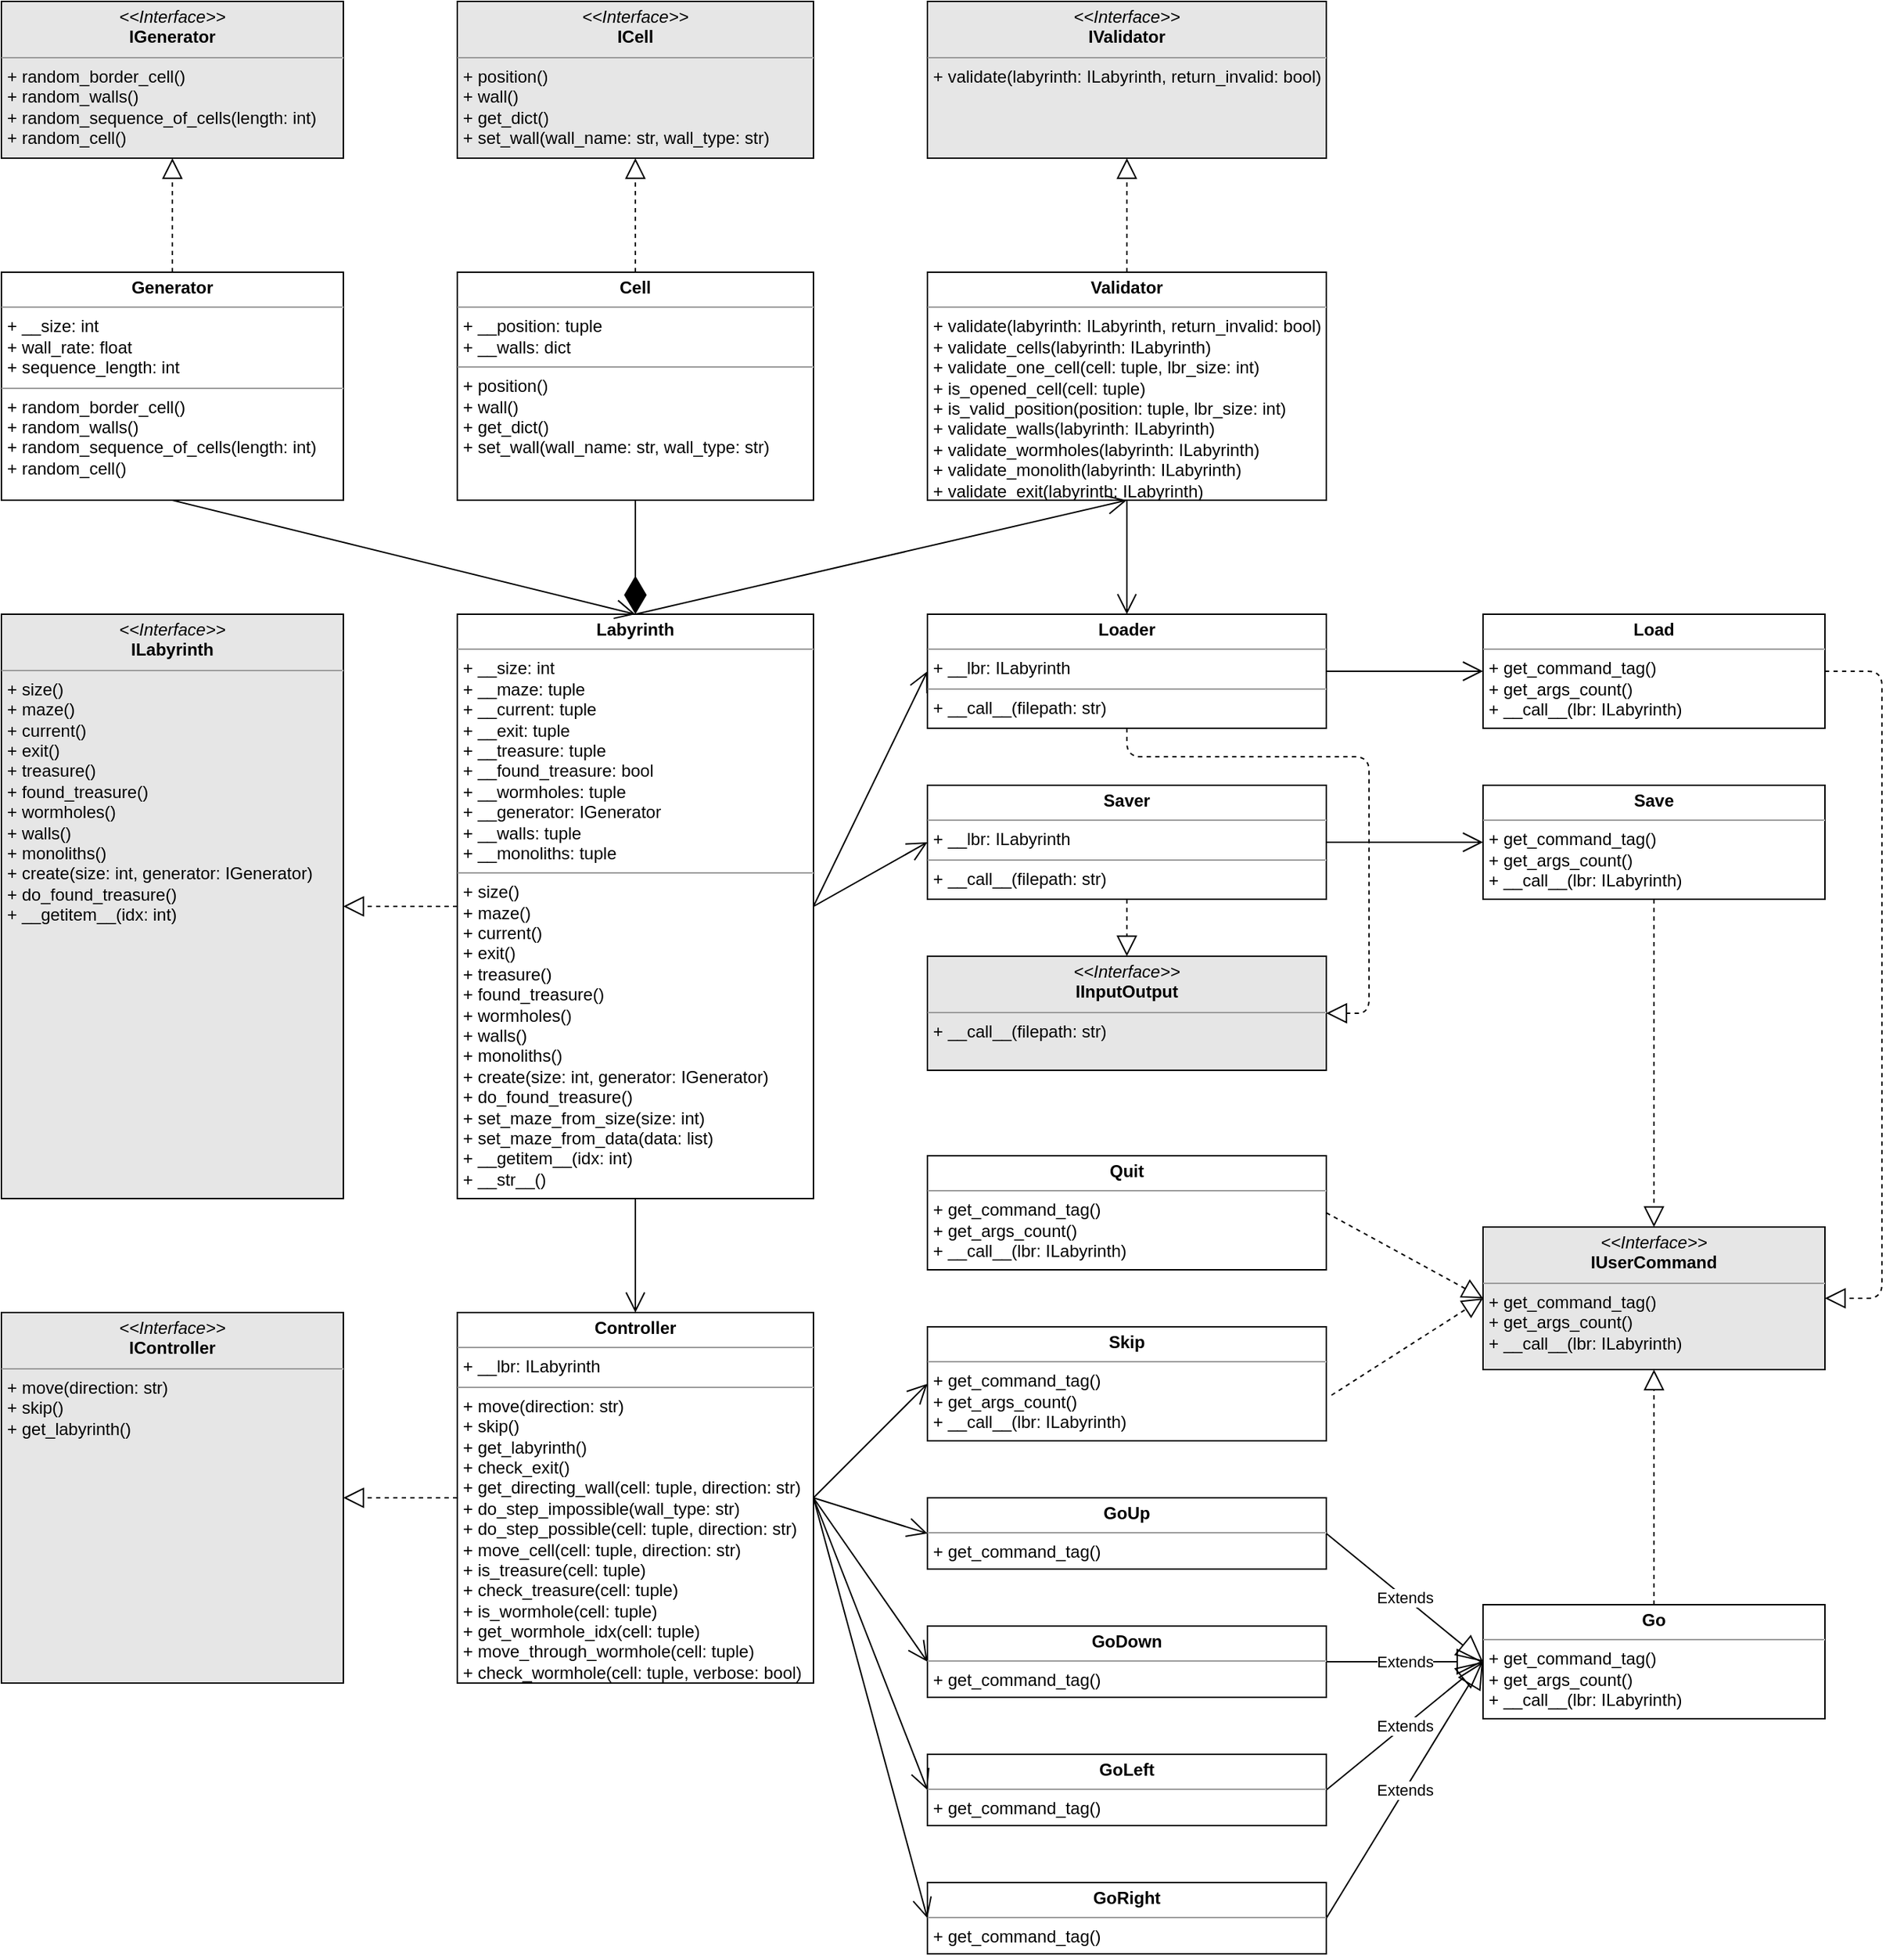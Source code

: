 <mxfile version="14.7.2" type="device"><diagram id="C5RBs43oDa-KdzZeNtuy" name="Page-1"><mxGraphModel dx="2881" dy="1870" grid="1" gridSize="10" guides="1" tooltips="1" connect="1" arrows="1" fold="1" page="1" pageScale="1" pageWidth="827" pageHeight="1169" math="0" shadow="0"><root><mxCell id="WIyWlLk6GJQsqaUBKTNV-0"/><mxCell id="WIyWlLk6GJQsqaUBKTNV-1" parent="WIyWlLk6GJQsqaUBKTNV-0"/><mxCell id="8DIwO3w7uljTAt_D2K0I-0" value="&lt;p style=&quot;margin: 0px ; margin-top: 4px ; text-align: center&quot;&gt;&lt;b&gt;Cell&lt;/b&gt;&lt;/p&gt;&lt;hr size=&quot;1&quot;&gt;&lt;p style=&quot;margin: 0px ; margin-left: 4px&quot;&gt;+ __position: tuple&lt;/p&gt;&lt;p style=&quot;margin: 0px ; margin-left: 4px&quot;&gt;+ __walls: dict&lt;/p&gt;&lt;hr size=&quot;1&quot;&gt;&lt;p style=&quot;margin: 0px ; margin-left: 4px&quot;&gt;+ position()&lt;/p&gt;&lt;p style=&quot;margin: 0px ; margin-left: 4px&quot;&gt;+ wall()&lt;/p&gt;&lt;p style=&quot;margin: 0px ; margin-left: 4px&quot;&gt;+ get_dict()&lt;/p&gt;&lt;p style=&quot;margin: 0px ; margin-left: 4px&quot;&gt;+ set_wall(wall_name: str, wall_type: str)&lt;/p&gt;" style="verticalAlign=top;align=left;overflow=fill;fontSize=12;fontFamily=Helvetica;html=1;" vertex="1" parent="WIyWlLk6GJQsqaUBKTNV-1"><mxGeometry x="40" y="-40" width="250" height="160" as="geometry"/></mxCell><mxCell id="8DIwO3w7uljTAt_D2K0I-1" value="&lt;p style=&quot;margin: 0px ; margin-top: 4px ; text-align: center&quot;&gt;&lt;b&gt;Labyrinth&lt;/b&gt;&lt;/p&gt;&lt;hr size=&quot;1&quot;&gt;&lt;p style=&quot;margin: 0px ; margin-left: 4px&quot;&gt;+ __size: int&lt;/p&gt;&lt;p style=&quot;margin: 0px ; margin-left: 4px&quot;&gt;+ __maze: tuple&lt;/p&gt;&lt;p style=&quot;margin: 0px ; margin-left: 4px&quot;&gt;+ __current: tuple&lt;/p&gt;&lt;p style=&quot;margin: 0px ; margin-left: 4px&quot;&gt;+ __exit: tuple&lt;/p&gt;&lt;p style=&quot;margin: 0px ; margin-left: 4px&quot;&gt;+ __treasure: tuple&lt;/p&gt;&lt;p style=&quot;margin: 0px ; margin-left: 4px&quot;&gt;+ __found_treasure: bool&lt;/p&gt;&lt;p style=&quot;margin: 0px ; margin-left: 4px&quot;&gt;+ __wormholes: tuple&lt;/p&gt;&lt;p style=&quot;margin: 0px ; margin-left: 4px&quot;&gt;+ __generator: IGenerator&lt;/p&gt;&lt;p style=&quot;margin: 0px ; margin-left: 4px&quot;&gt;+ __walls: tuple&lt;/p&gt;&lt;p style=&quot;margin: 0px ; margin-left: 4px&quot;&gt;+ __monoliths: tuple&lt;/p&gt;&lt;hr size=&quot;1&quot;&gt;&lt;p style=&quot;margin: 0px 0px 0px 4px&quot;&gt;+ size()&lt;/p&gt;&lt;p style=&quot;margin: 0px 0px 0px 4px&quot;&gt;+ maze()&lt;/p&gt;&lt;p style=&quot;margin: 0px 0px 0px 4px&quot;&gt;+ current()&lt;/p&gt;&lt;p style=&quot;margin: 0px 0px 0px 4px&quot;&gt;+ exit()&lt;/p&gt;&lt;p style=&quot;margin: 0px 0px 0px 4px&quot;&gt;+ treasure()&lt;/p&gt;&lt;p style=&quot;margin: 0px 0px 0px 4px&quot;&gt;+ found_treasure()&lt;/p&gt;&lt;p style=&quot;margin: 0px 0px 0px 4px&quot;&gt;+ wormholes()&lt;/p&gt;&lt;p style=&quot;margin: 0px 0px 0px 4px&quot;&gt;+ walls()&lt;/p&gt;&lt;p style=&quot;margin: 0px 0px 0px 4px&quot;&gt;+ monoliths()&lt;/p&gt;&lt;p style=&quot;margin: 0px 0px 0px 4px&quot;&gt;+ create(size: int, generator: IGenerator)&lt;/p&gt;&lt;p style=&quot;margin: 0px 0px 0px 4px&quot;&gt;+ do_found_treasure()&lt;/p&gt;&lt;p style=&quot;margin: 0px 0px 0px 4px&quot;&gt;+ set_maze_from_size(size: int)&lt;/p&gt;&lt;p style=&quot;margin: 0px 0px 0px 4px&quot;&gt;+ set_maze_from_data(data: list)&lt;/p&gt;&lt;p style=&quot;margin: 0px ; margin-left: 4px&quot;&gt;+ __getitem__(idx: int)&lt;/p&gt;&lt;p style=&quot;margin: 0px ; margin-left: 4px&quot;&gt;+ __str__()&lt;/p&gt;&lt;p style=&quot;margin: 0px ; margin-left: 4px&quot;&gt;&lt;br&gt;&lt;/p&gt;" style="verticalAlign=top;align=left;overflow=fill;fontSize=12;fontFamily=Helvetica;html=1;" vertex="1" parent="WIyWlLk6GJQsqaUBKTNV-1"><mxGeometry x="40" y="200" width="250" height="410" as="geometry"/></mxCell><mxCell id="8DIwO3w7uljTAt_D2K0I-7" value="&lt;p style=&quot;margin: 0px ; margin-top: 4px ; text-align: center&quot;&gt;&lt;i&gt;&amp;lt;&amp;lt;Interface&amp;gt;&amp;gt;&lt;/i&gt;&lt;br&gt;&lt;b&gt;ICell&lt;/b&gt;&lt;/p&gt;&lt;hr size=&quot;1&quot;&gt;&lt;p style=&quot;margin: 0px 0px 0px 4px&quot;&gt;&lt;span&gt;+ position()&lt;/span&gt;&lt;br&gt;&lt;/p&gt;&lt;p style=&quot;margin: 0px 0px 0px 4px&quot;&gt;+ wall()&lt;/p&gt;&lt;p style=&quot;margin: 0px 0px 0px 4px&quot;&gt;+ get_dict()&lt;/p&gt;&lt;p style=&quot;margin: 0px 0px 0px 4px&quot;&gt;+ set_wall(wall_name: str, wall_type: str)&lt;/p&gt;" style="verticalAlign=top;align=left;overflow=fill;fontSize=12;fontFamily=Helvetica;html=1;fillColor=#E6E6E6;" vertex="1" parent="WIyWlLk6GJQsqaUBKTNV-1"><mxGeometry x="40" y="-230" width="250" height="110" as="geometry"/></mxCell><mxCell id="8DIwO3w7uljTAt_D2K0I-8" value="&lt;p style=&quot;margin: 0px ; margin-top: 4px ; text-align: center&quot;&gt;&lt;i&gt;&amp;lt;&amp;lt;Interface&amp;gt;&amp;gt;&lt;/i&gt;&lt;br&gt;&lt;b&gt;ILabyrinth&lt;/b&gt;&lt;/p&gt;&lt;hr size=&quot;1&quot;&gt;&lt;p style=&quot;margin: 0px 0px 0px 4px&quot;&gt;+ size()&lt;/p&gt;&lt;p style=&quot;margin: 0px 0px 0px 4px&quot;&gt;+ maze()&lt;/p&gt;&lt;p style=&quot;margin: 0px 0px 0px 4px&quot;&gt;+ current()&lt;/p&gt;&lt;p style=&quot;margin: 0px 0px 0px 4px&quot;&gt;+ exit()&lt;/p&gt;&lt;p style=&quot;margin: 0px 0px 0px 4px&quot;&gt;+ treasure()&lt;/p&gt;&lt;p style=&quot;margin: 0px 0px 0px 4px&quot;&gt;+ found_treasure()&lt;/p&gt;&lt;p style=&quot;margin: 0px 0px 0px 4px&quot;&gt;+ wormholes()&lt;/p&gt;&lt;p style=&quot;margin: 0px 0px 0px 4px&quot;&gt;+ walls()&lt;/p&gt;&lt;p style=&quot;margin: 0px 0px 0px 4px&quot;&gt;+ monoliths()&lt;/p&gt;&lt;p style=&quot;margin: 0px 0px 0px 4px&quot;&gt;+ create(size: int, generator: IGenerator)&lt;/p&gt;&lt;p style=&quot;margin: 0px 0px 0px 4px&quot;&gt;+ do_found_treasure()&lt;/p&gt;&lt;div&gt;&lt;p style=&quot;margin: 0px 0px 0px 4px&quot;&gt;+ __getitem__(idx: int)&lt;/p&gt;&lt;/div&gt;" style="verticalAlign=top;align=left;overflow=fill;fontSize=12;fontFamily=Helvetica;html=1;fillColor=#E6E6E6;" vertex="1" parent="WIyWlLk6GJQsqaUBKTNV-1"><mxGeometry x="-280" y="200" width="240" height="410" as="geometry"/></mxCell><mxCell id="8DIwO3w7uljTAt_D2K0I-13" value="&lt;p style=&quot;margin: 0px ; margin-top: 4px ; text-align: center&quot;&gt;&lt;i&gt;&amp;lt;&amp;lt;Interface&amp;gt;&amp;gt;&lt;/i&gt;&lt;br&gt;&lt;b&gt;IGenerator&lt;/b&gt;&lt;/p&gt;&lt;hr size=&quot;1&quot;&gt;&lt;p style=&quot;margin: 0px 0px 0px 4px&quot;&gt;&lt;span&gt;+ random_border_cell()&lt;/span&gt;&lt;br&gt;&lt;/p&gt;&lt;p style=&quot;margin: 0px 0px 0px 4px&quot;&gt;+ random_walls()&lt;/p&gt;&lt;p style=&quot;margin: 0px 0px 0px 4px&quot;&gt;+ random_sequence_of_cells(length: int)&lt;/p&gt;&lt;p style=&quot;margin: 0px 0px 0px 4px&quot;&gt;+ random_cell()&lt;/p&gt;" style="verticalAlign=top;align=left;overflow=fill;fontSize=12;fontFamily=Helvetica;html=1;fillColor=#E6E6E6;" vertex="1" parent="WIyWlLk6GJQsqaUBKTNV-1"><mxGeometry x="-280" y="-230" width="240" height="110" as="geometry"/></mxCell><mxCell id="8DIwO3w7uljTAt_D2K0I-14" value="&lt;p style=&quot;margin: 0px ; margin-top: 4px ; text-align: center&quot;&gt;&lt;b&gt;Generator&lt;/b&gt;&lt;/p&gt;&lt;hr size=&quot;1&quot;&gt;&lt;p style=&quot;margin: 0px ; margin-left: 4px&quot;&gt;+ __size: int&lt;/p&gt;&lt;p style=&quot;margin: 0px ; margin-left: 4px&quot;&gt;+ wall_rate: float&lt;/p&gt;&lt;p style=&quot;margin: 0px ; margin-left: 4px&quot;&gt;+ sequence_length: int&lt;/p&gt;&lt;hr size=&quot;1&quot;&gt;&lt;p style=&quot;margin: 0px 0px 0px 4px&quot;&gt;+ random_border_cell()&lt;br&gt;&lt;/p&gt;&lt;p style=&quot;margin: 0px 0px 0px 4px&quot;&gt;+ random_walls()&lt;/p&gt;&lt;p style=&quot;margin: 0px 0px 0px 4px&quot;&gt;+ random_sequence_of_cells(length: int)&lt;/p&gt;&lt;p style=&quot;margin: 0px 0px 0px 4px&quot;&gt;+ random_cell()&lt;/p&gt;" style="verticalAlign=top;align=left;overflow=fill;fontSize=12;fontFamily=Helvetica;html=1;" vertex="1" parent="WIyWlLk6GJQsqaUBKTNV-1"><mxGeometry x="-280" y="-40" width="240" height="160" as="geometry"/></mxCell><mxCell id="8DIwO3w7uljTAt_D2K0I-18" value="&lt;p style=&quot;margin: 0px ; margin-top: 4px ; text-align: center&quot;&gt;&lt;i&gt;&amp;lt;&amp;lt;Interface&amp;gt;&amp;gt;&lt;/i&gt;&lt;br&gt;&lt;b&gt;IValidator&lt;/b&gt;&lt;/p&gt;&lt;hr size=&quot;1&quot;&gt;&lt;p style=&quot;margin: 0px 0px 0px 4px&quot;&gt;&lt;span&gt;+ validate(labyrinth: ILabyrinth, return_invalid: bool)&lt;/span&gt;&lt;/p&gt;" style="verticalAlign=top;align=left;overflow=fill;fontSize=12;fontFamily=Helvetica;html=1;fillColor=#E6E6E6;" vertex="1" parent="WIyWlLk6GJQsqaUBKTNV-1"><mxGeometry x="370" y="-230" width="280" height="110" as="geometry"/></mxCell><mxCell id="8DIwO3w7uljTAt_D2K0I-19" value="&lt;p style=&quot;margin: 0px ; margin-top: 4px ; text-align: center&quot;&gt;&lt;b&gt;Validator&lt;/b&gt;&lt;/p&gt;&lt;hr size=&quot;1&quot;&gt;&lt;p style=&quot;margin: 0px ; margin-left: 4px&quot;&gt;+ validate(labyrinth: ILabyrinth, return_invalid: bool)&lt;br&gt;&lt;/p&gt;&lt;p style=&quot;margin: 0px ; margin-left: 4px&quot;&gt;+ validate_cells(labyrinth: ILabyrinth)&lt;/p&gt;&lt;p style=&quot;margin: 0px ; margin-left: 4px&quot;&gt;+ validate_one_cell(cell: tuple, lbr_size: int)&lt;br&gt;&lt;/p&gt;&lt;p style=&quot;margin: 0px ; margin-left: 4px&quot;&gt;+ is_opened_cell(cell: tuple)&lt;/p&gt;&lt;p style=&quot;margin: 0px ; margin-left: 4px&quot;&gt;+ is_valid_position(position: tuple, lbr_size: int)&lt;/p&gt;&lt;p style=&quot;margin: 0px ; margin-left: 4px&quot;&gt;+ validate_walls(labyrinth: ILabyrinth)&lt;/p&gt;&lt;p style=&quot;margin: 0px ; margin-left: 4px&quot;&gt;+ validate_wormholes(labyrinth: ILabyrinth)&lt;/p&gt;&lt;p style=&quot;margin: 0px ; margin-left: 4px&quot;&gt;+ validate_monolith(labyrinth: ILabyrinth)&lt;/p&gt;&lt;p style=&quot;margin: 0px ; margin-left: 4px&quot;&gt;+ validate_exit(labyrinth: ILabyrinth)&lt;/p&gt;" style="verticalAlign=top;align=left;overflow=fill;fontSize=12;fontFamily=Helvetica;html=1;" vertex="1" parent="WIyWlLk6GJQsqaUBKTNV-1"><mxGeometry x="370" y="-40" width="280" height="160" as="geometry"/></mxCell><mxCell id="8DIwO3w7uljTAt_D2K0I-23" value="&lt;p style=&quot;margin: 0px ; margin-top: 4px ; text-align: center&quot;&gt;&lt;i&gt;&amp;lt;&amp;lt;Interface&amp;gt;&amp;gt;&lt;/i&gt;&lt;br&gt;&lt;b&gt;IController&lt;/b&gt;&lt;/p&gt;&lt;hr size=&quot;1&quot;&gt;&lt;p style=&quot;margin: 0px 0px 0px 4px&quot;&gt;&lt;span&gt;+ move(direction: str)&lt;/span&gt;&lt;/p&gt;&lt;p style=&quot;margin: 0px 0px 0px 4px&quot;&gt;&lt;span&gt;+ skip()&lt;/span&gt;&lt;/p&gt;&lt;p style=&quot;margin: 0px 0px 0px 4px&quot;&gt;&lt;span&gt;+ get_labyrinth()&lt;/span&gt;&lt;/p&gt;" style="verticalAlign=top;align=left;overflow=fill;fontSize=12;fontFamily=Helvetica;html=1;fillColor=#E6E6E6;" vertex="1" parent="WIyWlLk6GJQsqaUBKTNV-1"><mxGeometry x="-280" y="690" width="240" height="260" as="geometry"/></mxCell><mxCell id="8DIwO3w7uljTAt_D2K0I-24" value="&lt;p style=&quot;margin: 0px ; margin-top: 4px ; text-align: center&quot;&gt;&lt;b&gt;Controller&lt;/b&gt;&lt;/p&gt;&lt;hr size=&quot;1&quot;&gt;&lt;p style=&quot;margin: 0px ; margin-left: 4px&quot;&gt;+ __lbr: ILabyrinth&lt;/p&gt;&lt;hr size=&quot;1&quot;&gt;&lt;p style=&quot;margin: 0px 0px 0px 4px&quot;&gt;+ move(direction: str)&lt;/p&gt;&lt;p style=&quot;margin: 0px 0px 0px 4px&quot;&gt;+ skip()&lt;/p&gt;&lt;p style=&quot;margin: 0px 0px 0px 4px&quot;&gt;+ get_labyrinth()&lt;/p&gt;&lt;p style=&quot;margin: 0px 0px 0px 4px&quot;&gt;+ check_exit()&lt;/p&gt;&lt;p style=&quot;margin: 0px 0px 0px 4px&quot;&gt;+ get_directing_wall(cell: tuple, direction: str)&lt;/p&gt;&lt;p style=&quot;margin: 0px 0px 0px 4px&quot;&gt;+ do_step_impossible(wall_type: str)&lt;/p&gt;&lt;p style=&quot;margin: 0px 0px 0px 4px&quot;&gt;+ do_step_possible(cell: tuple, direction: str)&lt;/p&gt;&lt;p style=&quot;margin: 0px 0px 0px 4px&quot;&gt;+ move_cell(cell: tuple, direction: str)&lt;/p&gt;&lt;p style=&quot;margin: 0px 0px 0px 4px&quot;&gt;+ is_treasure(cell: tuple)&lt;/p&gt;&lt;p style=&quot;margin: 0px 0px 0px 4px&quot;&gt;+ check_treasure(cell: tuple)&lt;/p&gt;&lt;p style=&quot;margin: 0px 0px 0px 4px&quot;&gt;+ is_wormhole(cell: tuple)&lt;/p&gt;&lt;p style=&quot;margin: 0px 0px 0px 4px&quot;&gt;+ get_wormhole_idx(cell: tuple)&lt;/p&gt;&lt;p style=&quot;margin: 0px 0px 0px 4px&quot;&gt;+ move_through_wormhole(cell: tuple)&lt;/p&gt;&lt;p style=&quot;margin: 0px 0px 0px 4px&quot;&gt;+ check_wormhole(cell: tuple, verbose: bool)&lt;/p&gt;" style="verticalAlign=top;align=left;overflow=fill;fontSize=12;fontFamily=Helvetica;html=1;" vertex="1" parent="WIyWlLk6GJQsqaUBKTNV-1"><mxGeometry x="40" y="690" width="250" height="260" as="geometry"/></mxCell><mxCell id="8DIwO3w7uljTAt_D2K0I-29" value="&lt;p style=&quot;margin: 0px ; margin-top: 4px ; text-align: center&quot;&gt;&lt;i&gt;&amp;lt;&amp;lt;Interface&amp;gt;&amp;gt;&lt;/i&gt;&lt;br&gt;&lt;b&gt;IInputOutput&lt;/b&gt;&lt;/p&gt;&lt;hr size=&quot;1&quot;&gt;&lt;p style=&quot;margin: 0px 0px 0px 4px&quot;&gt;&lt;span&gt;+ __call__(filepath: str)&lt;/span&gt;&lt;/p&gt;" style="verticalAlign=top;align=left;overflow=fill;fontSize=12;fontFamily=Helvetica;html=1;fillColor=#E6E6E6;" vertex="1" parent="WIyWlLk6GJQsqaUBKTNV-1"><mxGeometry x="370" y="440" width="280" height="80" as="geometry"/></mxCell><mxCell id="8DIwO3w7uljTAt_D2K0I-31" value="&lt;p style=&quot;margin: 0px ; margin-top: 4px ; text-align: center&quot;&gt;&lt;b&gt;Saver&lt;/b&gt;&lt;/p&gt;&lt;hr size=&quot;1&quot;&gt;&lt;p style=&quot;margin: 0px ; margin-left: 4px&quot;&gt;+ __lbr: ILabyrinth&lt;br&gt;&lt;/p&gt;&lt;hr size=&quot;1&quot;&gt;&lt;p style=&quot;margin: 0px ; margin-left: 4px&quot;&gt;+ __call__(filepath: str)&lt;br&gt;&lt;/p&gt;" style="verticalAlign=top;align=left;overflow=fill;fontSize=12;fontFamily=Helvetica;html=1;" vertex="1" parent="WIyWlLk6GJQsqaUBKTNV-1"><mxGeometry x="370" y="320" width="280" height="80" as="geometry"/></mxCell><mxCell id="8DIwO3w7uljTAt_D2K0I-32" value="&lt;p style=&quot;margin: 0px ; margin-top: 4px ; text-align: center&quot;&gt;&lt;b&gt;Loader&lt;/b&gt;&lt;/p&gt;&lt;hr size=&quot;1&quot;&gt;&lt;p style=&quot;margin: 0px ; margin-left: 4px&quot;&gt;+ __lbr: ILabyrinth&lt;br&gt;&lt;/p&gt;&lt;hr size=&quot;1&quot;&gt;&lt;p style=&quot;margin: 0px ; margin-left: 4px&quot;&gt;+ __call__(filepath: str)&lt;br&gt;&lt;/p&gt;" style="verticalAlign=top;align=left;overflow=fill;fontSize=12;fontFamily=Helvetica;html=1;" vertex="1" parent="WIyWlLk6GJQsqaUBKTNV-1"><mxGeometry x="370" y="200" width="280" height="80" as="geometry"/></mxCell><mxCell id="8DIwO3w7uljTAt_D2K0I-33" value="&lt;p style=&quot;margin: 0px ; margin-top: 4px ; text-align: center&quot;&gt;&lt;i&gt;&amp;lt;&amp;lt;Interface&amp;gt;&amp;gt;&lt;/i&gt;&lt;br&gt;&lt;b&gt;IUserCommand&lt;/b&gt;&lt;/p&gt;&lt;hr size=&quot;1&quot;&gt;&lt;p style=&quot;margin: 0px 0px 0px 4px&quot;&gt;&lt;span&gt;+ get_command_tag()&lt;/span&gt;&lt;/p&gt;&lt;p style=&quot;margin: 0px 0px 0px 4px&quot;&gt;&lt;span&gt;+ get_args_count()&lt;/span&gt;&lt;/p&gt;&lt;p style=&quot;margin: 0px 0px 0px 4px&quot;&gt;&lt;span&gt;+ __call__(lbr: ILabyrinth)&lt;/span&gt;&lt;/p&gt;" style="verticalAlign=top;align=left;overflow=fill;fontSize=12;fontFamily=Helvetica;html=1;fillColor=#E6E6E6;" vertex="1" parent="WIyWlLk6GJQsqaUBKTNV-1"><mxGeometry x="760" y="630" width="240" height="100" as="geometry"/></mxCell><mxCell id="8DIwO3w7uljTAt_D2K0I-34" value="&lt;p style=&quot;margin: 0px ; margin-top: 4px ; text-align: center&quot;&gt;&lt;b&gt;Go&lt;/b&gt;&lt;/p&gt;&lt;hr size=&quot;1&quot;&gt;&lt;p style=&quot;margin: 0px ; margin-left: 4px&quot;&gt;&lt;span&gt;+ get_command_tag()&lt;/span&gt;&lt;br&gt;&lt;/p&gt;&lt;p style=&quot;margin: 0px 0px 0px 4px&quot;&gt;+ get_args_count()&lt;/p&gt;&lt;p style=&quot;margin: 0px 0px 0px 4px&quot;&gt;+ __call__(lbr: ILabyrinth)&lt;/p&gt;" style="verticalAlign=top;align=left;overflow=fill;fontSize=12;fontFamily=Helvetica;html=1;" vertex="1" parent="WIyWlLk6GJQsqaUBKTNV-1"><mxGeometry x="760" y="895" width="240" height="80" as="geometry"/></mxCell><mxCell id="8DIwO3w7uljTAt_D2K0I-41" value="&lt;p style=&quot;margin: 0px ; margin-top: 4px ; text-align: center&quot;&gt;&lt;b&gt;Skip&lt;/b&gt;&lt;/p&gt;&lt;hr size=&quot;1&quot;&gt;&lt;p style=&quot;margin: 0px ; margin-left: 4px&quot;&gt;&lt;span&gt;+ get_command_tag()&lt;/span&gt;&lt;br&gt;&lt;/p&gt;&lt;p style=&quot;margin: 0px 0px 0px 4px&quot;&gt;+ get_args_count()&lt;/p&gt;&lt;p style=&quot;margin: 0px 0px 0px 4px&quot;&gt;+ __call__(lbr: ILabyrinth)&lt;/p&gt;" style="verticalAlign=top;align=left;overflow=fill;fontSize=12;fontFamily=Helvetica;html=1;" vertex="1" parent="WIyWlLk6GJQsqaUBKTNV-1"><mxGeometry x="370" y="700" width="280" height="80" as="geometry"/></mxCell><mxCell id="8DIwO3w7uljTAt_D2K0I-42" value="&lt;p style=&quot;margin: 0px ; margin-top: 4px ; text-align: center&quot;&gt;&lt;b&gt;GoUp&lt;/b&gt;&lt;/p&gt;&lt;hr size=&quot;1&quot;&gt;&lt;p style=&quot;margin: 0px ; margin-left: 4px&quot;&gt;&lt;span&gt;+ get_command_tag()&lt;/span&gt;&lt;/p&gt;" style="verticalAlign=top;align=left;overflow=fill;fontSize=12;fontFamily=Helvetica;html=1;" vertex="1" parent="WIyWlLk6GJQsqaUBKTNV-1"><mxGeometry x="370" y="820" width="280" height="50" as="geometry"/></mxCell><mxCell id="8DIwO3w7uljTAt_D2K0I-43" value="&lt;p style=&quot;margin: 0px ; margin-top: 4px ; text-align: center&quot;&gt;&lt;b&gt;GoLeft&lt;/b&gt;&lt;/p&gt;&lt;hr size=&quot;1&quot;&gt;&lt;p style=&quot;margin: 0px ; margin-left: 4px&quot;&gt;&lt;span&gt;+ get_command_tag()&lt;/span&gt;&lt;/p&gt;" style="verticalAlign=top;align=left;overflow=fill;fontSize=12;fontFamily=Helvetica;html=1;" vertex="1" parent="WIyWlLk6GJQsqaUBKTNV-1"><mxGeometry x="370" y="1000" width="280" height="50" as="geometry"/></mxCell><mxCell id="8DIwO3w7uljTAt_D2K0I-44" value="&lt;p style=&quot;margin: 0px ; margin-top: 4px ; text-align: center&quot;&gt;&lt;b&gt;GoDown&lt;/b&gt;&lt;/p&gt;&lt;hr size=&quot;1&quot;&gt;&lt;p style=&quot;margin: 0px ; margin-left: 4px&quot;&gt;&lt;span&gt;+ get_command_tag()&lt;/span&gt;&lt;/p&gt;" style="verticalAlign=top;align=left;overflow=fill;fontSize=12;fontFamily=Helvetica;html=1;" vertex="1" parent="WIyWlLk6GJQsqaUBKTNV-1"><mxGeometry x="370" y="910" width="280" height="50" as="geometry"/></mxCell><mxCell id="8DIwO3w7uljTAt_D2K0I-45" value="&lt;p style=&quot;margin: 0px ; margin-top: 4px ; text-align: center&quot;&gt;&lt;b&gt;GoRight&lt;/b&gt;&lt;/p&gt;&lt;hr size=&quot;1&quot;&gt;&lt;p style=&quot;margin: 0px ; margin-left: 4px&quot;&gt;&lt;span&gt;+ get_command_tag()&lt;/span&gt;&lt;/p&gt;" style="verticalAlign=top;align=left;overflow=fill;fontSize=12;fontFamily=Helvetica;html=1;" vertex="1" parent="WIyWlLk6GJQsqaUBKTNV-1"><mxGeometry x="370" y="1090" width="280" height="50" as="geometry"/></mxCell><mxCell id="8DIwO3w7uljTAt_D2K0I-47" value="&lt;p style=&quot;margin: 0px ; margin-top: 4px ; text-align: center&quot;&gt;&lt;b&gt;Load&lt;/b&gt;&lt;/p&gt;&lt;hr size=&quot;1&quot;&gt;&lt;p style=&quot;margin: 0px ; margin-left: 4px&quot;&gt;&lt;span&gt;+ get_command_tag()&lt;/span&gt;&lt;br&gt;&lt;/p&gt;&lt;p style=&quot;margin: 0px 0px 0px 4px&quot;&gt;+ get_args_count()&lt;/p&gt;&lt;p style=&quot;margin: 0px 0px 0px 4px&quot;&gt;+ __call__(lbr: ILabyrinth)&lt;/p&gt;" style="verticalAlign=top;align=left;overflow=fill;fontSize=12;fontFamily=Helvetica;html=1;" vertex="1" parent="WIyWlLk6GJQsqaUBKTNV-1"><mxGeometry x="760" y="200" width="240" height="80" as="geometry"/></mxCell><mxCell id="8DIwO3w7uljTAt_D2K0I-48" value="&lt;p style=&quot;margin: 0px ; margin-top: 4px ; text-align: center&quot;&gt;&lt;b&gt;Save&lt;/b&gt;&lt;/p&gt;&lt;hr size=&quot;1&quot;&gt;&lt;p style=&quot;margin: 0px ; margin-left: 4px&quot;&gt;&lt;span&gt;+ get_command_tag()&lt;/span&gt;&lt;br&gt;&lt;/p&gt;&lt;p style=&quot;margin: 0px 0px 0px 4px&quot;&gt;+ get_args_count()&lt;/p&gt;&lt;p style=&quot;margin: 0px 0px 0px 4px&quot;&gt;+ __call__(lbr: ILabyrinth)&lt;/p&gt;" style="verticalAlign=top;align=left;overflow=fill;fontSize=12;fontFamily=Helvetica;html=1;" vertex="1" parent="WIyWlLk6GJQsqaUBKTNV-1"><mxGeometry x="760" y="320" width="240" height="80" as="geometry"/></mxCell><mxCell id="8DIwO3w7uljTAt_D2K0I-49" value="&lt;p style=&quot;margin: 0px ; margin-top: 4px ; text-align: center&quot;&gt;&lt;b&gt;Quit&lt;/b&gt;&lt;/p&gt;&lt;hr size=&quot;1&quot;&gt;&lt;p style=&quot;margin: 0px ; margin-left: 4px&quot;&gt;&lt;span&gt;+ get_command_tag()&lt;/span&gt;&lt;br&gt;&lt;/p&gt;&lt;p style=&quot;margin: 0px 0px 0px 4px&quot;&gt;+ get_args_count()&lt;/p&gt;&lt;p style=&quot;margin: 0px 0px 0px 4px&quot;&gt;+ __call__(lbr: ILabyrinth)&lt;/p&gt;" style="verticalAlign=top;align=left;overflow=fill;fontSize=12;fontFamily=Helvetica;html=1;" vertex="1" parent="WIyWlLk6GJQsqaUBKTNV-1"><mxGeometry x="370" y="580" width="280" height="80" as="geometry"/></mxCell><mxCell id="8DIwO3w7uljTAt_D2K0I-51" value="" style="endArrow=diamondThin;endFill=1;endSize=24;html=1;entryX=0.5;entryY=0;entryDx=0;entryDy=0;" edge="1" parent="WIyWlLk6GJQsqaUBKTNV-1" source="8DIwO3w7uljTAt_D2K0I-0" target="8DIwO3w7uljTAt_D2K0I-1"><mxGeometry width="160" relative="1" as="geometry"><mxPoint x="340" y="170" as="sourcePoint"/><mxPoint x="500" y="170" as="targetPoint"/></mxGeometry></mxCell><mxCell id="8DIwO3w7uljTAt_D2K0I-53" value="" style="endArrow=open;endFill=1;endSize=12;html=1;exitX=0.5;exitY=0;exitDx=0;exitDy=0;entryX=0.5;entryY=1;entryDx=0;entryDy=0;" edge="1" parent="WIyWlLk6GJQsqaUBKTNV-1" source="8DIwO3w7uljTAt_D2K0I-1" target="8DIwO3w7uljTAt_D2K0I-19"><mxGeometry width="160" relative="1" as="geometry"><mxPoint x="340" y="170" as="sourcePoint"/><mxPoint x="430" y="150" as="targetPoint"/></mxGeometry></mxCell><mxCell id="8DIwO3w7uljTAt_D2K0I-54" value="" style="endArrow=open;endFill=1;endSize=12;html=1;exitX=0.5;exitY=1;exitDx=0;exitDy=0;entryX=0.5;entryY=0;entryDx=0;entryDy=0;" edge="1" parent="WIyWlLk6GJQsqaUBKTNV-1" source="8DIwO3w7uljTAt_D2K0I-14" target="8DIwO3w7uljTAt_D2K0I-1"><mxGeometry width="160" relative="1" as="geometry"><mxPoint x="340" y="170" as="sourcePoint"/><mxPoint x="160" y="200" as="targetPoint"/></mxGeometry></mxCell><mxCell id="8DIwO3w7uljTAt_D2K0I-55" value="" style="endArrow=block;dashed=1;endFill=0;endSize=12;html=1;exitX=0.5;exitY=0;exitDx=0;exitDy=0;entryX=0.5;entryY=1;entryDx=0;entryDy=0;" edge="1" parent="WIyWlLk6GJQsqaUBKTNV-1" source="8DIwO3w7uljTAt_D2K0I-14" target="8DIwO3w7uljTAt_D2K0I-13"><mxGeometry width="160" relative="1" as="geometry"><mxPoint x="340" y="50" as="sourcePoint"/><mxPoint x="500" y="50" as="targetPoint"/></mxGeometry></mxCell><mxCell id="8DIwO3w7uljTAt_D2K0I-59" value="" style="endArrow=block;dashed=1;endFill=0;endSize=12;html=1;exitX=0;exitY=0.5;exitDx=0;exitDy=0;entryX=1;entryY=0.5;entryDx=0;entryDy=0;" edge="1" parent="WIyWlLk6GJQsqaUBKTNV-1" source="8DIwO3w7uljTAt_D2K0I-1" target="8DIwO3w7uljTAt_D2K0I-8"><mxGeometry width="160" relative="1" as="geometry"><mxPoint x="340" y="520" as="sourcePoint"/><mxPoint x="-40" y="310" as="targetPoint"/></mxGeometry></mxCell><mxCell id="8DIwO3w7uljTAt_D2K0I-60" value="" style="endArrow=open;endFill=1;endSize=12;html=1;exitX=0.5;exitY=1;exitDx=0;exitDy=0;entryX=0.5;entryY=0;entryDx=0;entryDy=0;" edge="1" parent="WIyWlLk6GJQsqaUBKTNV-1" source="8DIwO3w7uljTAt_D2K0I-1" target="8DIwO3w7uljTAt_D2K0I-24"><mxGeometry width="160" relative="1" as="geometry"><mxPoint x="340" y="450" as="sourcePoint"/><mxPoint x="500" y="450" as="targetPoint"/></mxGeometry></mxCell><mxCell id="8DIwO3w7uljTAt_D2K0I-62" value="" style="endArrow=open;endFill=1;endSize=12;html=1;exitX=1;exitY=0.5;exitDx=0;exitDy=0;entryX=0;entryY=0.5;entryDx=0;entryDy=0;" edge="1" parent="WIyWlLk6GJQsqaUBKTNV-1" source="8DIwO3w7uljTAt_D2K0I-1" target="8DIwO3w7uljTAt_D2K0I-32"><mxGeometry width="160" relative="1" as="geometry"><mxPoint x="340" y="390" as="sourcePoint"/><mxPoint x="500" y="390" as="targetPoint"/></mxGeometry></mxCell><mxCell id="8DIwO3w7uljTAt_D2K0I-63" value="" style="endArrow=open;endFill=1;endSize=12;html=1;exitX=1;exitY=0.5;exitDx=0;exitDy=0;entryX=0;entryY=0.5;entryDx=0;entryDy=0;" edge="1" parent="WIyWlLk6GJQsqaUBKTNV-1" source="8DIwO3w7uljTAt_D2K0I-1" target="8DIwO3w7uljTAt_D2K0I-31"><mxGeometry width="160" relative="1" as="geometry"><mxPoint x="340" y="390" as="sourcePoint"/><mxPoint x="500" y="390" as="targetPoint"/></mxGeometry></mxCell><mxCell id="8DIwO3w7uljTAt_D2K0I-64" value="" style="endArrow=block;dashed=1;endFill=0;endSize=12;html=1;exitX=0;exitY=0.5;exitDx=0;exitDy=0;entryX=1;entryY=0.5;entryDx=0;entryDy=0;" edge="1" parent="WIyWlLk6GJQsqaUBKTNV-1" source="8DIwO3w7uljTAt_D2K0I-24" target="8DIwO3w7uljTAt_D2K0I-23"><mxGeometry width="160" relative="1" as="geometry"><mxPoint x="340" y="660" as="sourcePoint"/><mxPoint x="500" y="660" as="targetPoint"/></mxGeometry></mxCell><mxCell id="8DIwO3w7uljTAt_D2K0I-65" value="" style="endArrow=block;dashed=1;endFill=0;endSize=12;html=1;exitX=0.5;exitY=0;exitDx=0;exitDy=0;entryX=0.5;entryY=1;entryDx=0;entryDy=0;" edge="1" parent="WIyWlLk6GJQsqaUBKTNV-1" source="8DIwO3w7uljTAt_D2K0I-0" target="8DIwO3w7uljTAt_D2K0I-7"><mxGeometry width="160" relative="1" as="geometry"><mxPoint x="-170" y="-30" as="sourcePoint"/><mxPoint x="-170" y="-110" as="targetPoint"/></mxGeometry></mxCell><mxCell id="8DIwO3w7uljTAt_D2K0I-66" value="" style="endArrow=block;dashed=1;endFill=0;endSize=12;html=1;exitX=0.5;exitY=0;exitDx=0;exitDy=0;" edge="1" parent="WIyWlLk6GJQsqaUBKTNV-1" source="8DIwO3w7uljTAt_D2K0I-19" target="8DIwO3w7uljTAt_D2K0I-18"><mxGeometry width="160" relative="1" as="geometry"><mxPoint x="175" y="-30" as="sourcePoint"/><mxPoint x="510" y="-110" as="targetPoint"/></mxGeometry></mxCell><mxCell id="8DIwO3w7uljTAt_D2K0I-67" value="" style="endArrow=open;endFill=1;endSize=12;html=1;exitX=0.5;exitY=1;exitDx=0;exitDy=0;entryX=0.5;entryY=0;entryDx=0;entryDy=0;" edge="1" parent="WIyWlLk6GJQsqaUBKTNV-1" source="8DIwO3w7uljTAt_D2K0I-19" target="8DIwO3w7uljTAt_D2K0I-32"><mxGeometry width="160" relative="1" as="geometry"><mxPoint x="340" y="110" as="sourcePoint"/><mxPoint x="500" y="110" as="targetPoint"/></mxGeometry></mxCell><mxCell id="8DIwO3w7uljTAt_D2K0I-75" value="" style="endArrow=open;endFill=1;endSize=12;html=1;exitX=1;exitY=0.5;exitDx=0;exitDy=0;entryX=0;entryY=0.5;entryDx=0;entryDy=0;" edge="1" parent="WIyWlLk6GJQsqaUBKTNV-1" source="8DIwO3w7uljTAt_D2K0I-24" target="8DIwO3w7uljTAt_D2K0I-42"><mxGeometry width="160" relative="1" as="geometry"><mxPoint x="340" y="640" as="sourcePoint"/><mxPoint x="500" y="640" as="targetPoint"/></mxGeometry></mxCell><mxCell id="8DIwO3w7uljTAt_D2K0I-76" value="" style="endArrow=open;endFill=1;endSize=12;html=1;entryX=0;entryY=0.5;entryDx=0;entryDy=0;" edge="1" parent="WIyWlLk6GJQsqaUBKTNV-1" target="8DIwO3w7uljTAt_D2K0I-44"><mxGeometry width="160" relative="1" as="geometry"><mxPoint x="290" y="820" as="sourcePoint"/><mxPoint x="380" y="725" as="targetPoint"/></mxGeometry></mxCell><mxCell id="8DIwO3w7uljTAt_D2K0I-77" value="" style="endArrow=open;endFill=1;endSize=12;html=1;entryX=0;entryY=0.5;entryDx=0;entryDy=0;exitX=1;exitY=0.5;exitDx=0;exitDy=0;" edge="1" parent="WIyWlLk6GJQsqaUBKTNV-1" source="8DIwO3w7uljTAt_D2K0I-24" target="8DIwO3w7uljTAt_D2K0I-43"><mxGeometry width="160" relative="1" as="geometry"><mxPoint x="300" y="830" as="sourcePoint"/><mxPoint x="380" y="785" as="targetPoint"/></mxGeometry></mxCell><mxCell id="8DIwO3w7uljTAt_D2K0I-78" value="" style="endArrow=open;endFill=1;endSize=12;html=1;entryX=0;entryY=0.5;entryDx=0;entryDy=0;" edge="1" parent="WIyWlLk6GJQsqaUBKTNV-1" target="8DIwO3w7uljTAt_D2K0I-45"><mxGeometry width="160" relative="1" as="geometry"><mxPoint x="290" y="820" as="sourcePoint"/><mxPoint x="380" y="845" as="targetPoint"/></mxGeometry></mxCell><mxCell id="8DIwO3w7uljTAt_D2K0I-79" value="Extends" style="endArrow=block;endSize=16;endFill=0;html=1;entryX=0;entryY=0.5;entryDx=0;entryDy=0;exitX=1;exitY=0.5;exitDx=0;exitDy=0;" edge="1" parent="WIyWlLk6GJQsqaUBKTNV-1" source="8DIwO3w7uljTAt_D2K0I-42" target="8DIwO3w7uljTAt_D2K0I-34"><mxGeometry width="160" relative="1" as="geometry"><mxPoint x="340" y="670" as="sourcePoint"/><mxPoint x="500" y="670" as="targetPoint"/></mxGeometry></mxCell><mxCell id="8DIwO3w7uljTAt_D2K0I-80" value="Extends" style="endArrow=block;endSize=16;endFill=0;html=1;entryX=0;entryY=0.5;entryDx=0;entryDy=0;exitX=1;exitY=0.5;exitDx=0;exitDy=0;" edge="1" parent="WIyWlLk6GJQsqaUBKTNV-1" source="8DIwO3w7uljTAt_D2K0I-44" target="8DIwO3w7uljTAt_D2K0I-34"><mxGeometry width="160" relative="1" as="geometry"><mxPoint x="530" y="725" as="sourcePoint"/><mxPoint x="610" y="730" as="targetPoint"/></mxGeometry></mxCell><mxCell id="8DIwO3w7uljTAt_D2K0I-81" value="Extends" style="endArrow=block;endSize=16;endFill=0;html=1;entryX=0;entryY=0.5;entryDx=0;entryDy=0;exitX=1;exitY=0.5;exitDx=0;exitDy=0;" edge="1" parent="WIyWlLk6GJQsqaUBKTNV-1" source="8DIwO3w7uljTAt_D2K0I-43" target="8DIwO3w7uljTAt_D2K0I-34"><mxGeometry width="160" relative="1" as="geometry"><mxPoint x="530" y="785" as="sourcePoint"/><mxPoint x="610" y="730" as="targetPoint"/></mxGeometry></mxCell><mxCell id="8DIwO3w7uljTAt_D2K0I-82" value="Extends" style="endArrow=block;endSize=16;endFill=0;html=1;exitX=1;exitY=0.5;exitDx=0;exitDy=0;entryX=0;entryY=0.5;entryDx=0;entryDy=0;" edge="1" parent="WIyWlLk6GJQsqaUBKTNV-1" source="8DIwO3w7uljTAt_D2K0I-45" target="8DIwO3w7uljTAt_D2K0I-34"><mxGeometry width="160" relative="1" as="geometry"><mxPoint x="530" y="785" as="sourcePoint"/><mxPoint x="660" y="810" as="targetPoint"/></mxGeometry></mxCell><mxCell id="8DIwO3w7uljTAt_D2K0I-83" value="" style="endArrow=open;endFill=1;endSize=12;html=1;entryX=0;entryY=0.5;entryDx=0;entryDy=0;" edge="1" parent="WIyWlLk6GJQsqaUBKTNV-1" target="8DIwO3w7uljTAt_D2K0I-41"><mxGeometry width="160" relative="1" as="geometry"><mxPoint x="290" y="820" as="sourcePoint"/><mxPoint x="500" y="710" as="targetPoint"/></mxGeometry></mxCell><mxCell id="8DIwO3w7uljTAt_D2K0I-84" value="" style="endArrow=block;dashed=1;endFill=0;endSize=12;html=1;exitX=0.5;exitY=0;exitDx=0;exitDy=0;entryX=0.5;entryY=1;entryDx=0;entryDy=0;" edge="1" parent="WIyWlLk6GJQsqaUBKTNV-1" source="8DIwO3w7uljTAt_D2K0I-34" target="8DIwO3w7uljTAt_D2K0I-33"><mxGeometry width="160" relative="1" as="geometry"><mxPoint x="340" y="790" as="sourcePoint"/><mxPoint x="735" y="930" as="targetPoint"/></mxGeometry></mxCell><mxCell id="8DIwO3w7uljTAt_D2K0I-85" value="" style="endArrow=block;dashed=1;endFill=0;endSize=12;html=1;exitX=1.013;exitY=0.6;exitDx=0;exitDy=0;exitPerimeter=0;entryX=0;entryY=0.5;entryDx=0;entryDy=0;" edge="1" parent="WIyWlLk6GJQsqaUBKTNV-1" source="8DIwO3w7uljTAt_D2K0I-41" target="8DIwO3w7uljTAt_D2K0I-33"><mxGeometry width="160" relative="1" as="geometry"><mxPoint x="745" y="860" as="sourcePoint"/><mxPoint x="745" y="940" as="targetPoint"/></mxGeometry></mxCell><mxCell id="8DIwO3w7uljTAt_D2K0I-86" value="" style="endArrow=block;dashed=1;endFill=0;endSize=12;html=1;exitX=1;exitY=0.5;exitDx=0;exitDy=0;entryX=0;entryY=0.5;entryDx=0;entryDy=0;" edge="1" parent="WIyWlLk6GJQsqaUBKTNV-1" source="8DIwO3w7uljTAt_D2K0I-49" target="8DIwO3w7uljTAt_D2K0I-33"><mxGeometry width="160" relative="1" as="geometry"><mxPoint x="531.95" y="988" as="sourcePoint"/><mxPoint x="680" y="990" as="targetPoint"/></mxGeometry></mxCell><mxCell id="8DIwO3w7uljTAt_D2K0I-87" value="" style="endArrow=open;endFill=1;endSize=12;html=1;exitX=1;exitY=0.5;exitDx=0;exitDy=0;entryX=0;entryY=0.5;entryDx=0;entryDy=0;" edge="1" parent="WIyWlLk6GJQsqaUBKTNV-1" source="8DIwO3w7uljTAt_D2K0I-32" target="8DIwO3w7uljTAt_D2K0I-47"><mxGeometry width="160" relative="1" as="geometry"><mxPoint x="340" y="360" as="sourcePoint"/><mxPoint x="500" y="360" as="targetPoint"/></mxGeometry></mxCell><mxCell id="8DIwO3w7uljTAt_D2K0I-88" value="" style="endArrow=open;endFill=1;endSize=12;html=1;exitX=1;exitY=0.5;exitDx=0;exitDy=0;entryX=0;entryY=0.5;entryDx=0;entryDy=0;" edge="1" parent="WIyWlLk6GJQsqaUBKTNV-1" source="8DIwO3w7uljTAt_D2K0I-31" target="8DIwO3w7uljTAt_D2K0I-48"><mxGeometry width="160" relative="1" as="geometry"><mxPoint x="340" y="360" as="sourcePoint"/><mxPoint x="500" y="360" as="targetPoint"/></mxGeometry></mxCell><mxCell id="8DIwO3w7uljTAt_D2K0I-91" value="" style="endArrow=block;dashed=1;endFill=0;endSize=12;html=1;exitX=0.5;exitY=1;exitDx=0;exitDy=0;entryX=0.5;entryY=0;entryDx=0;entryDy=0;" edge="1" parent="WIyWlLk6GJQsqaUBKTNV-1" source="8DIwO3w7uljTAt_D2K0I-48" target="8DIwO3w7uljTAt_D2K0I-33"><mxGeometry width="160" relative="1" as="geometry"><mxPoint x="670" y="500" as="sourcePoint"/><mxPoint x="830" y="500" as="targetPoint"/></mxGeometry></mxCell><mxCell id="8DIwO3w7uljTAt_D2K0I-94" value="" style="endArrow=block;dashed=1;endFill=0;endSize=12;html=1;entryX=0.5;entryY=0;entryDx=0;entryDy=0;exitX=0.5;exitY=1;exitDx=0;exitDy=0;" edge="1" parent="WIyWlLk6GJQsqaUBKTNV-1" source="8DIwO3w7uljTAt_D2K0I-31" target="8DIwO3w7uljTAt_D2K0I-29"><mxGeometry width="160" relative="1" as="geometry"><mxPoint x="420" y="430" as="sourcePoint"/><mxPoint x="500" y="400" as="targetPoint"/></mxGeometry></mxCell><mxCell id="8DIwO3w7uljTAt_D2K0I-96" value="" style="endArrow=block;dashed=1;endFill=0;endSize=12;html=1;exitX=1;exitY=0.5;exitDx=0;exitDy=0;entryX=1;entryY=0.5;entryDx=0;entryDy=0;" edge="1" parent="WIyWlLk6GJQsqaUBKTNV-1" source="8DIwO3w7uljTAt_D2K0I-47" target="8DIwO3w7uljTAt_D2K0I-33"><mxGeometry width="160" relative="1" as="geometry"><mxPoint x="340" y="420" as="sourcePoint"/><mxPoint x="500" y="420" as="targetPoint"/><Array as="points"><mxPoint x="1040" y="240"/><mxPoint x="1040" y="680"/></Array></mxGeometry></mxCell><mxCell id="8DIwO3w7uljTAt_D2K0I-99" value="" style="endArrow=block;dashed=1;endFill=0;endSize=12;html=1;exitX=0.5;exitY=1;exitDx=0;exitDy=0;entryX=1;entryY=0.5;entryDx=0;entryDy=0;" edge="1" parent="WIyWlLk6GJQsqaUBKTNV-1" source="8DIwO3w7uljTAt_D2K0I-32" target="8DIwO3w7uljTAt_D2K0I-29"><mxGeometry width="160" relative="1" as="geometry"><mxPoint x="340" y="400" as="sourcePoint"/><mxPoint x="500" y="400" as="targetPoint"/><Array as="points"><mxPoint x="510" y="300"/><mxPoint x="680" y="300"/><mxPoint x="680" y="480"/></Array></mxGeometry></mxCell></root></mxGraphModel></diagram></mxfile>